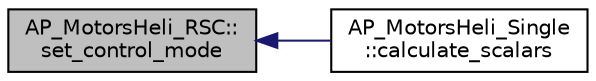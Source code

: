 digraph "AP_MotorsHeli_RSC::set_control_mode"
{
 // INTERACTIVE_SVG=YES
  edge [fontname="Helvetica",fontsize="10",labelfontname="Helvetica",labelfontsize="10"];
  node [fontname="Helvetica",fontsize="10",shape=record];
  rankdir="LR";
  Node1 [label="AP_MotorsHeli_RSC::\lset_control_mode",height=0.2,width=0.4,color="black", fillcolor="grey75", style="filled", fontcolor="black"];
  Node1 -> Node2 [dir="back",color="midnightblue",fontsize="10",style="solid",fontname="Helvetica"];
  Node2 [label="AP_MotorsHeli_Single\l::calculate_scalars",height=0.2,width=0.4,color="black", fillcolor="white", style="filled",URL="$classAP__MotorsHeli__Single.html#a485a6e409c75143d5affc5f6c1f6d20f"];
}
